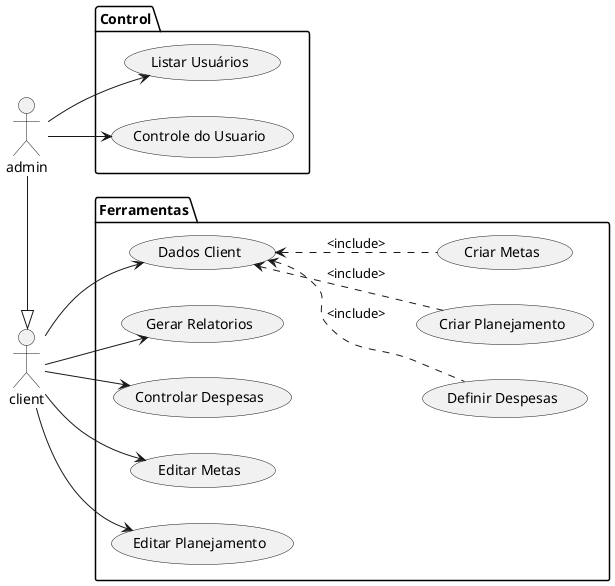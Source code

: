 @startuml "use-case"
left to right direction
actor client 
actor admin 

package Ferramentas  {

    usecase "Dados Client" as Id
    usecase "Gerar Relatorios" as Cr  
    usecase "Controlar Despesas" as gg 
    usecase "Editar Metas" as gc 
    usecase "Editar Planejamento" as gp 

   usecase  "Definir Despesas" as Fcg 
    usecase "Criar Planejamento" as Fc
    usecase "Criar Metas" as Ci 
    
}

package Control{

    usecase "Listar Usuários" as Lu 
    usecase "Controle do Usuario" as Cu
}
client --> gc
client --> gg
client --> Cr
client --> Id
client --> gp
admin --> Lu 
admin --> Cu
(Id) <.. (Fc) : <include>
(Id) <.. (Ci) : <include>
(Id) <.. (Fcg) : <include>










admin -|> client





@enduml

